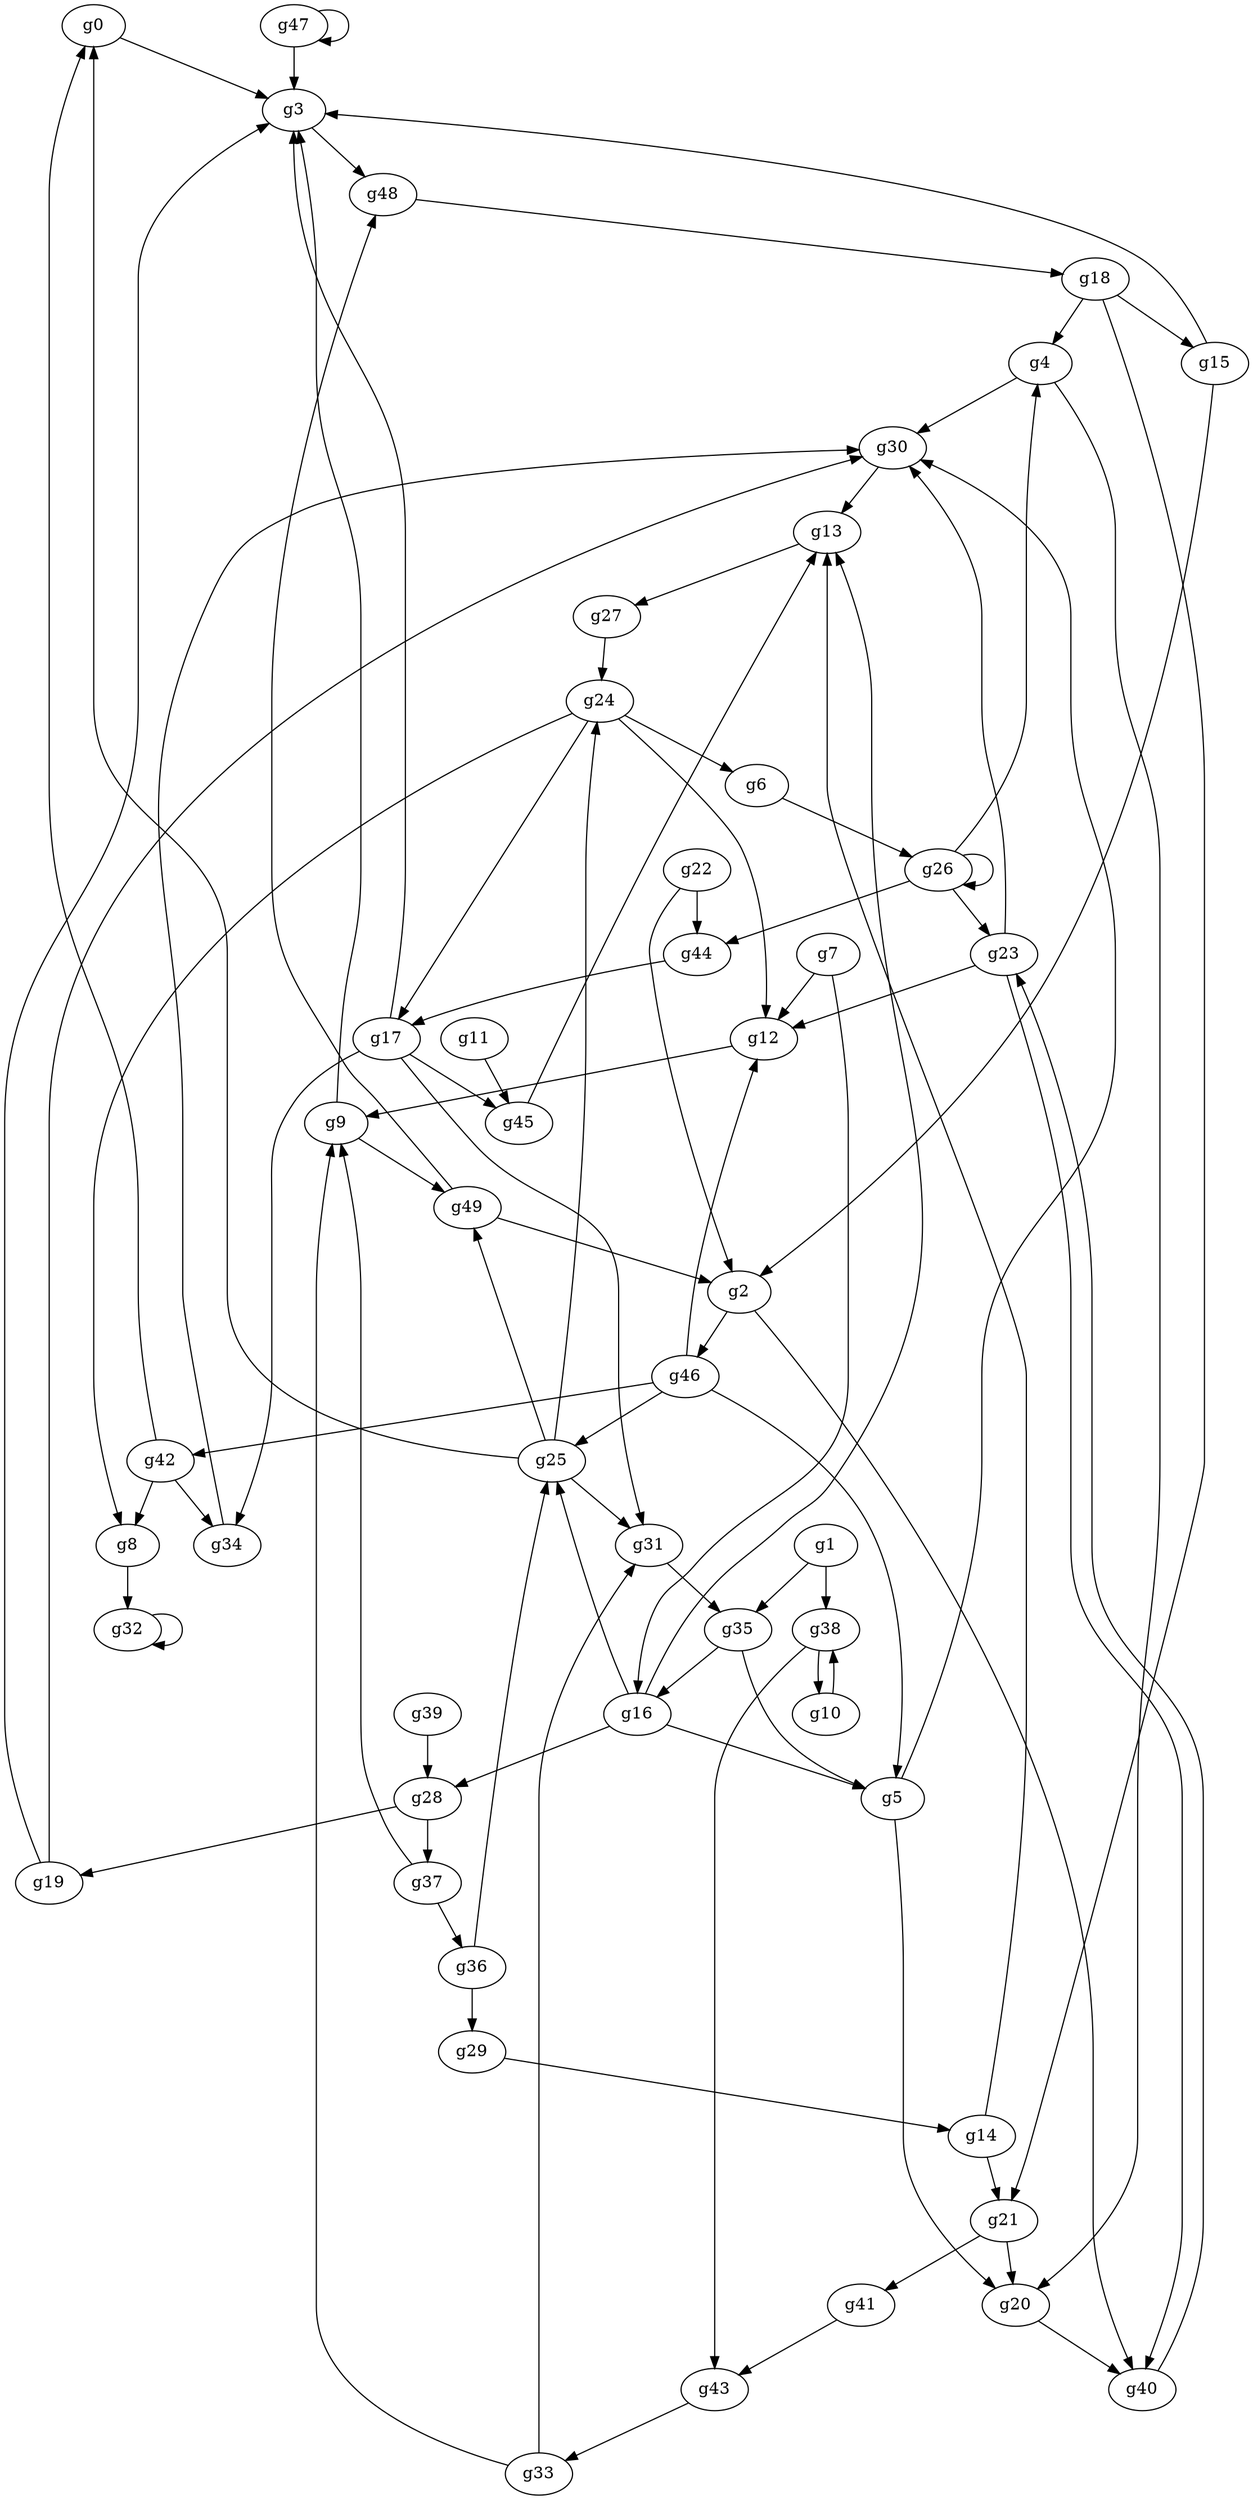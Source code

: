 digraph "g" {

g0->g3

g1->g38

g1->g35

g2->g46

g2->g40

g3->g48

g4->g30

g4->g20

g5->g30

g5->g20

g6->g26

g7->g16

g7->g12

g8->g32

g9->g3

g9->g49

g10->g38

g11->g45

g12->g9

g13->g27

g14->g21

g14->g13

g15->g3

g15->g2

g16->g28

g16->g25

g16->g5

g16->g13

g17->g31

g17->g3

g17->g34

g17->g45

g18->g4

g18->g21

g18->g15

g19->g3

g19->g30

g20->g40

g21->g41

g21->g20

g22->g44

g22->g2

g23->g30

g23->g12

g23->g40

g24->g17

g24->g6

g24->g12

g24->g8

g25->g31

g25->g49

g25->g0

g25->g24

g26->g4

g26->g44

g26->g23

g26->g26

g27->g24

g28->g19

g28->g37

g29->g14

g30->g13

g31->g35

g32->g32

g33->g31

g33->g9

g34->g30

g35->g16

g35->g5

g36->g25

g36->g29

g37->g9

g37->g36

g38->g10

g38->g43

g39->g28

g40->g23

g41->g43

g42->g34

g42->g0

g42->g8

g43->g33

g44->g17

g45->g13

g46->g42

g46->g12

g46->g25

g46->g5

g47->g3

g47->g47

g48->g18

g49->g2

g49->g48

}

